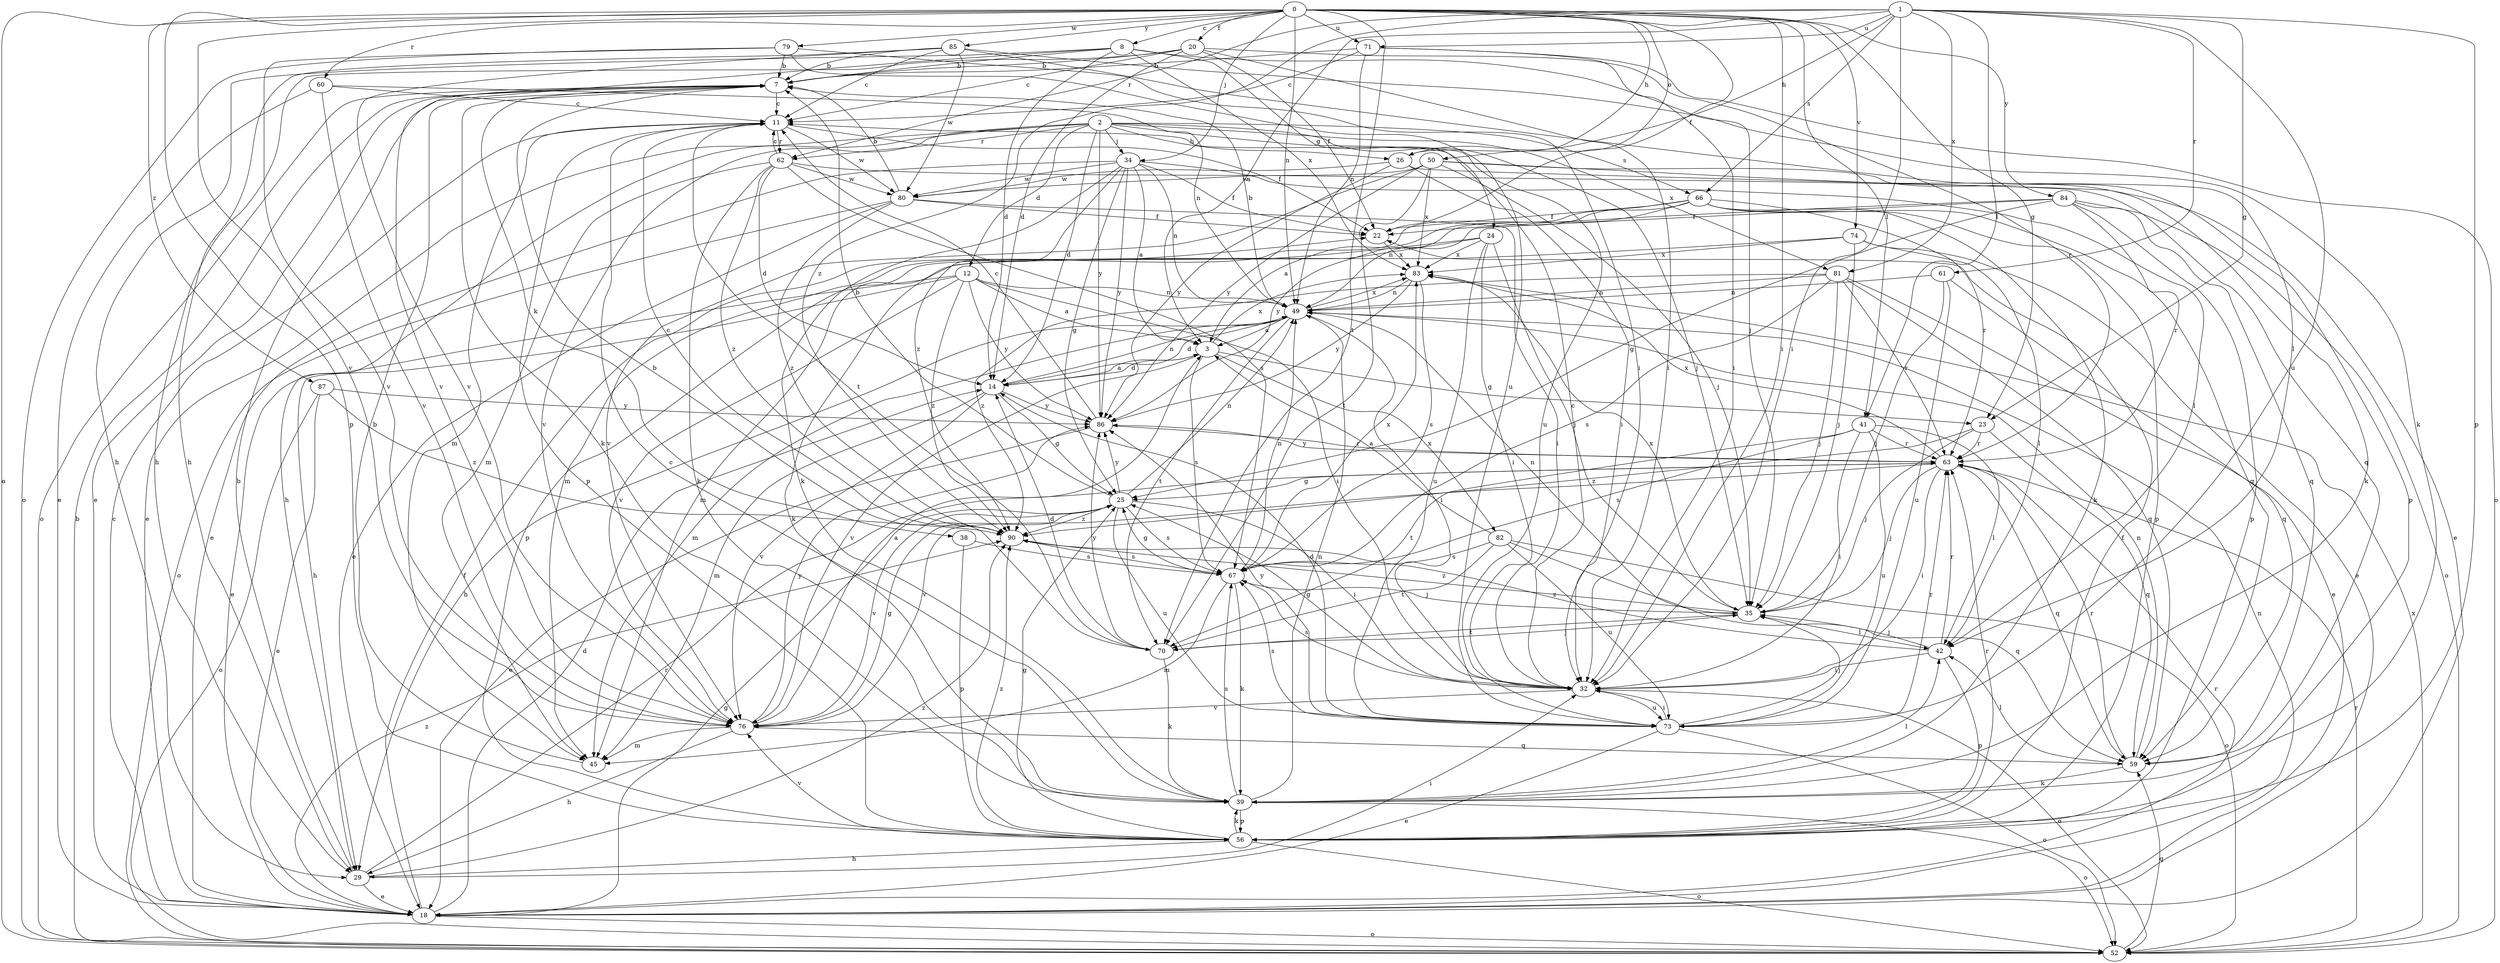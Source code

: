 strict digraph  {
0;
1;
2;
3;
7;
8;
11;
12;
14;
18;
20;
22;
23;
24;
25;
26;
29;
32;
34;
35;
38;
39;
41;
42;
45;
49;
50;
52;
56;
59;
60;
61;
62;
63;
66;
67;
70;
71;
73;
74;
76;
79;
80;
81;
82;
83;
84;
85;
86;
87;
90;
0 -> 8  [label=c];
0 -> 20  [label=f];
0 -> 22  [label=f];
0 -> 23  [label=g];
0 -> 26  [label=h];
0 -> 32  [label=i];
0 -> 34  [label=j];
0 -> 41  [label=l];
0 -> 49  [label=n];
0 -> 50  [label=o];
0 -> 52  [label=o];
0 -> 56  [label=p];
0 -> 60  [label=r];
0 -> 70  [label=t];
0 -> 71  [label=u];
0 -> 74  [label=v];
0 -> 76  [label=v];
0 -> 79  [label=w];
0 -> 84  [label=y];
0 -> 85  [label=y];
0 -> 87  [label=z];
1 -> 3  [label=a];
1 -> 23  [label=g];
1 -> 26  [label=h];
1 -> 32  [label=i];
1 -> 41  [label=l];
1 -> 56  [label=p];
1 -> 61  [label=r];
1 -> 62  [label=r];
1 -> 66  [label=s];
1 -> 71  [label=u];
1 -> 73  [label=u];
1 -> 81  [label=x];
1 -> 90  [label=z];
2 -> 12  [label=d];
2 -> 14  [label=d];
2 -> 18  [label=e];
2 -> 26  [label=h];
2 -> 29  [label=h];
2 -> 34  [label=j];
2 -> 35  [label=j];
2 -> 62  [label=r];
2 -> 66  [label=s];
2 -> 73  [label=u];
2 -> 76  [label=v];
2 -> 81  [label=x];
2 -> 86  [label=y];
3 -> 14  [label=d];
3 -> 23  [label=g];
3 -> 67  [label=s];
3 -> 76  [label=v];
3 -> 82  [label=x];
3 -> 83  [label=x];
7 -> 11  [label=c];
7 -> 18  [label=e];
7 -> 38  [label=k];
7 -> 39  [label=k];
7 -> 52  [label=o];
8 -> 7  [label=b];
8 -> 14  [label=d];
8 -> 24  [label=g];
8 -> 29  [label=h];
8 -> 35  [label=j];
8 -> 76  [label=v];
8 -> 83  [label=x];
11 -> 22  [label=f];
11 -> 45  [label=m];
11 -> 56  [label=p];
11 -> 62  [label=r];
11 -> 70  [label=t];
11 -> 80  [label=w];
12 -> 3  [label=a];
12 -> 18  [label=e];
12 -> 29  [label=h];
12 -> 32  [label=i];
12 -> 49  [label=n];
12 -> 76  [label=v];
12 -> 86  [label=y];
12 -> 90  [label=z];
14 -> 3  [label=a];
14 -> 25  [label=g];
14 -> 45  [label=m];
14 -> 49  [label=n];
14 -> 76  [label=v];
14 -> 86  [label=y];
18 -> 11  [label=c];
18 -> 14  [label=d];
18 -> 22  [label=f];
18 -> 25  [label=g];
18 -> 49  [label=n];
18 -> 52  [label=o];
18 -> 63  [label=r];
18 -> 90  [label=z];
20 -> 7  [label=b];
20 -> 11  [label=c];
20 -> 14  [label=d];
20 -> 22  [label=f];
20 -> 29  [label=h];
20 -> 32  [label=i];
20 -> 63  [label=r];
22 -> 83  [label=x];
23 -> 35  [label=j];
23 -> 59  [label=q];
23 -> 63  [label=r];
23 -> 90  [label=z];
24 -> 32  [label=i];
24 -> 35  [label=j];
24 -> 39  [label=k];
24 -> 56  [label=p];
24 -> 73  [label=u];
24 -> 83  [label=x];
25 -> 7  [label=b];
25 -> 32  [label=i];
25 -> 49  [label=n];
25 -> 67  [label=s];
25 -> 73  [label=u];
25 -> 76  [label=v];
25 -> 86  [label=y];
25 -> 90  [label=z];
26 -> 18  [label=e];
26 -> 32  [label=i];
26 -> 80  [label=w];
26 -> 86  [label=y];
29 -> 7  [label=b];
29 -> 18  [label=e];
29 -> 32  [label=i];
29 -> 63  [label=r];
29 -> 90  [label=z];
32 -> 11  [label=c];
32 -> 25  [label=g];
32 -> 52  [label=o];
32 -> 67  [label=s];
32 -> 73  [label=u];
32 -> 76  [label=v];
34 -> 3  [label=a];
34 -> 18  [label=e];
34 -> 22  [label=f];
34 -> 25  [label=g];
34 -> 39  [label=k];
34 -> 42  [label=l];
34 -> 49  [label=n];
34 -> 80  [label=w];
34 -> 86  [label=y];
34 -> 90  [label=z];
35 -> 42  [label=l];
35 -> 49  [label=n];
35 -> 70  [label=t];
35 -> 83  [label=x];
35 -> 90  [label=z];
38 -> 56  [label=p];
38 -> 67  [label=s];
39 -> 11  [label=c];
39 -> 42  [label=l];
39 -> 49  [label=n];
39 -> 52  [label=o];
39 -> 56  [label=p];
39 -> 67  [label=s];
41 -> 32  [label=i];
41 -> 42  [label=l];
41 -> 63  [label=r];
41 -> 67  [label=s];
41 -> 70  [label=t];
41 -> 73  [label=u];
42 -> 32  [label=i];
42 -> 35  [label=j];
42 -> 56  [label=p];
42 -> 63  [label=r];
42 -> 90  [label=z];
45 -> 7  [label=b];
49 -> 3  [label=a];
49 -> 7  [label=b];
49 -> 14  [label=d];
49 -> 29  [label=h];
49 -> 32  [label=i];
49 -> 45  [label=m];
49 -> 70  [label=t];
49 -> 83  [label=x];
50 -> 35  [label=j];
50 -> 39  [label=k];
50 -> 56  [label=p];
50 -> 70  [label=t];
50 -> 76  [label=v];
50 -> 80  [label=w];
50 -> 83  [label=x];
50 -> 86  [label=y];
52 -> 7  [label=b];
52 -> 59  [label=q];
52 -> 63  [label=r];
52 -> 83  [label=x];
56 -> 22  [label=f];
56 -> 25  [label=g];
56 -> 29  [label=h];
56 -> 39  [label=k];
56 -> 52  [label=o];
56 -> 63  [label=r];
56 -> 76  [label=v];
56 -> 90  [label=z];
59 -> 39  [label=k];
59 -> 42  [label=l];
59 -> 49  [label=n];
59 -> 63  [label=r];
60 -> 11  [label=c];
60 -> 18  [label=e];
60 -> 49  [label=n];
60 -> 76  [label=v];
61 -> 35  [label=j];
61 -> 49  [label=n];
61 -> 59  [label=q];
61 -> 73  [label=u];
62 -> 11  [label=c];
62 -> 14  [label=d];
62 -> 39  [label=k];
62 -> 45  [label=m];
62 -> 59  [label=q];
62 -> 67  [label=s];
62 -> 80  [label=w];
62 -> 90  [label=z];
63 -> 25  [label=g];
63 -> 32  [label=i];
63 -> 35  [label=j];
63 -> 59  [label=q];
63 -> 76  [label=v];
63 -> 83  [label=x];
63 -> 86  [label=y];
66 -> 3  [label=a];
66 -> 22  [label=f];
66 -> 39  [label=k];
66 -> 45  [label=m];
66 -> 56  [label=p];
66 -> 59  [label=q];
66 -> 63  [label=r];
66 -> 86  [label=y];
67 -> 25  [label=g];
67 -> 35  [label=j];
67 -> 39  [label=k];
67 -> 45  [label=m];
67 -> 49  [label=n];
67 -> 83  [label=x];
70 -> 7  [label=b];
70 -> 14  [label=d];
70 -> 35  [label=j];
70 -> 39  [label=k];
70 -> 86  [label=y];
71 -> 7  [label=b];
71 -> 11  [label=c];
71 -> 32  [label=i];
71 -> 49  [label=n];
71 -> 52  [label=o];
73 -> 14  [label=d];
73 -> 18  [label=e];
73 -> 32  [label=i];
73 -> 35  [label=j];
73 -> 52  [label=o];
73 -> 63  [label=r];
73 -> 67  [label=s];
73 -> 86  [label=y];
74 -> 18  [label=e];
74 -> 35  [label=j];
74 -> 42  [label=l];
74 -> 45  [label=m];
74 -> 83  [label=x];
76 -> 3  [label=a];
76 -> 25  [label=g];
76 -> 29  [label=h];
76 -> 45  [label=m];
76 -> 59  [label=q];
76 -> 86  [label=y];
79 -> 7  [label=b];
79 -> 32  [label=i];
79 -> 52  [label=o];
79 -> 73  [label=u];
79 -> 76  [label=v];
80 -> 7  [label=b];
80 -> 18  [label=e];
80 -> 22  [label=f];
80 -> 32  [label=i];
80 -> 52  [label=o];
80 -> 90  [label=z];
81 -> 18  [label=e];
81 -> 35  [label=j];
81 -> 49  [label=n];
81 -> 59  [label=q];
81 -> 63  [label=r];
81 -> 67  [label=s];
81 -> 90  [label=z];
82 -> 3  [label=a];
82 -> 52  [label=o];
82 -> 59  [label=q];
82 -> 67  [label=s];
82 -> 70  [label=t];
82 -> 73  [label=u];
83 -> 49  [label=n];
83 -> 67  [label=s];
83 -> 86  [label=y];
84 -> 22  [label=f];
84 -> 25  [label=g];
84 -> 49  [label=n];
84 -> 52  [label=o];
84 -> 56  [label=p];
84 -> 59  [label=q];
84 -> 63  [label=r];
85 -> 7  [label=b];
85 -> 11  [label=c];
85 -> 29  [label=h];
85 -> 39  [label=k];
85 -> 42  [label=l];
85 -> 76  [label=v];
85 -> 80  [label=w];
86 -> 11  [label=c];
86 -> 18  [label=e];
86 -> 63  [label=r];
87 -> 18  [label=e];
87 -> 52  [label=o];
87 -> 86  [label=y];
87 -> 90  [label=z];
90 -> 11  [label=c];
90 -> 67  [label=s];
}

